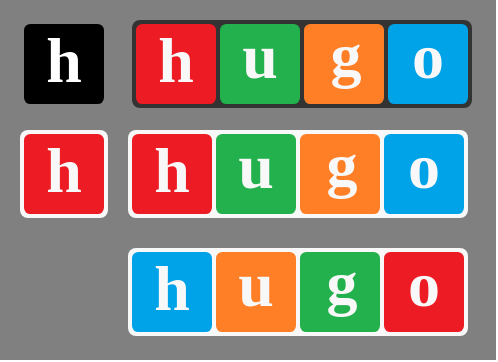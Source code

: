 <mxfile version="13.9.9" type="device" pages="4"><diagram id="N1BwHoXB3Q79B6yvPaB_" name="logo"><mxGraphModel dx="1090" dy="927" grid="1" gridSize="2" guides="1" tooltips="1" connect="1" arrows="1" fold="1" page="1" pageScale="1" pageWidth="850" pageHeight="1100" math="0" shadow="0"><root><mxCell id="0"/><mxCell id="1" parent="0"/><mxCell id="wR2YenscdaEP0-hp_YIJ-48" value="" style="rounded=0;whiteSpace=wrap;html=1;strokeWidth=1;fillColor=#808080;strokeColor=none;" parent="1" vertex="1"><mxGeometry x="292" y="428" width="248" height="180" as="geometry"/></mxCell><mxCell id="SrWP3uOjC0soSHgS7Qpw-1" value="" style="rounded=1;whiteSpace=wrap;html=1;strokeWidth=1;strokeColor=none;arcSize=9;fillColor=#F8F8F8;" parent="1" vertex="1"><mxGeometry x="302" y="493" width="44" height="44" as="geometry"/></mxCell><mxCell id="wR2YenscdaEP0-hp_YIJ-39" value="" style="rounded=1;whiteSpace=wrap;html=1;strokeWidth=1;strokeColor=none;arcSize=9;fillColor=#F8F8F8;" parent="1" vertex="1"><mxGeometry x="356" y="552" width="170" height="44" as="geometry"/></mxCell><mxCell id="wR2YenscdaEP0-hp_YIJ-40" value="" style="rounded=1;whiteSpace=wrap;html=1;strokeWidth=1;strokeColor=none;arcSize=8;fillColor=#00A2E8;" parent="1" vertex="1"><mxGeometry x="358" y="554" width="40" height="40" as="geometry"/></mxCell><mxCell id="wR2YenscdaEP0-hp_YIJ-42" value="" style="rounded=1;whiteSpace=wrap;html=1;fillColor=#FF7F27;strokeColor=none;arcSize=8;" parent="1" vertex="1"><mxGeometry x="400" y="554" width="40" height="40" as="geometry"/></mxCell><mxCell id="wR2YenscdaEP0-hp_YIJ-43" value="&lt;font face=&quot;Segoe Print&quot; size=&quot;1&quot; color=&quot;#f8f8f8&quot;&gt;&lt;b style=&quot;line-height: 100% ; font-size: 32px&quot;&gt;u&lt;/b&gt;&lt;/font&gt;" style="text;html=1;strokeColor=none;fillColor=none;align=center;verticalAlign=middle;whiteSpace=wrap;rounded=0;" parent="1" vertex="1"><mxGeometry x="400" y="544" width="40" height="50" as="geometry"/></mxCell><mxCell id="wR2YenscdaEP0-hp_YIJ-41" value="&lt;font face=&quot;Segoe Print&quot; size=&quot;1&quot; color=&quot;#f8f8f8&quot;&gt;&lt;b style=&quot;line-height: 100% ; font-size: 32px&quot;&gt;h&lt;/b&gt;&lt;/font&gt;" style="text;html=1;strokeColor=none;align=center;verticalAlign=middle;whiteSpace=wrap;rounded=0;arcSize=25;" parent="1" vertex="1"><mxGeometry x="358" y="552" width="40" height="38" as="geometry"/></mxCell><mxCell id="wR2YenscdaEP0-hp_YIJ-9" value="" style="rounded=1;whiteSpace=wrap;html=1;strokeWidth=1;fillColor=#333333;strokeColor=none;arcSize=9;" parent="1" vertex="1"><mxGeometry x="358" y="438" width="170" height="44" as="geometry"/></mxCell><mxCell id="wR2YenscdaEP0-hp_YIJ-7" value="" style="rounded=1;whiteSpace=wrap;html=1;strokeColor=none;arcSize=8;fillColor=#00A2E8;" parent="1" vertex="1"><mxGeometry x="486" y="440" width="40" height="40" as="geometry"/></mxCell><mxCell id="wR2YenscdaEP0-hp_YIJ-5" value="" style="rounded=1;whiteSpace=wrap;html=1;strokeColor=none;arcSize=8;fillColor=#FF7F27;" parent="1" vertex="1"><mxGeometry x="444" y="440" width="40" height="40" as="geometry"/></mxCell><mxCell id="wR2YenscdaEP0-hp_YIJ-3" value="" style="rounded=1;whiteSpace=wrap;html=1;strokeColor=none;arcSize=8;fillColor=#22B14C;" parent="1" vertex="1"><mxGeometry x="402" y="440" width="40" height="40" as="geometry"/></mxCell><mxCell id="wR2YenscdaEP0-hp_YIJ-1" value="" style="rounded=1;whiteSpace=wrap;html=1;strokeWidth=1;strokeColor=none;arcSize=8;fillColor=#ED1C24;" parent="1" vertex="1"><mxGeometry x="360" y="440" width="40" height="40" as="geometry"/></mxCell><mxCell id="wR2YenscdaEP0-hp_YIJ-8" value="&lt;font face=&quot;Segoe Print&quot; size=&quot;1&quot;&gt;&lt;b style=&quot;line-height: 100% ; font-size: 32px&quot;&gt;o&lt;/b&gt;&lt;/font&gt;" style="text;html=1;strokeColor=none;fillColor=none;align=center;verticalAlign=middle;whiteSpace=wrap;rounded=0;fontColor=#F8F8F8;" parent="1" vertex="1"><mxGeometry x="486" y="430" width="40" height="50" as="geometry"/></mxCell><mxCell id="wR2YenscdaEP0-hp_YIJ-6" value="&lt;font face=&quot;Segoe Print&quot; size=&quot;1&quot;&gt;&lt;b style=&quot;line-height: 100% ; font-size: 31px&quot;&gt;g&lt;/b&gt;&lt;/font&gt;" style="text;html=1;strokeColor=none;fillColor=none;align=center;verticalAlign=middle;whiteSpace=wrap;rounded=0;fontColor=#F8F8F8;" parent="1" vertex="1"><mxGeometry x="446" y="432" width="38" height="46" as="geometry"/></mxCell><mxCell id="wR2YenscdaEP0-hp_YIJ-4" value="&lt;font face=&quot;Segoe Print&quot; size=&quot;1&quot;&gt;&lt;b style=&quot;line-height: 100% ; font-size: 32px&quot;&gt;u&lt;/b&gt;&lt;/font&gt;" style="text;html=1;strokeColor=none;fillColor=none;align=center;verticalAlign=middle;whiteSpace=wrap;rounded=0;fontColor=#F8F8F8;" parent="1" vertex="1"><mxGeometry x="402" y="430" width="40" height="50" as="geometry"/></mxCell><mxCell id="wR2YenscdaEP0-hp_YIJ-2" value="&lt;font face=&quot;Segoe Print&quot; size=&quot;1&quot;&gt;&lt;b style=&quot;line-height: 100% ; font-size: 32px&quot;&gt;h&lt;/b&gt;&lt;/font&gt;" style="text;html=1;strokeColor=none;align=center;verticalAlign=middle;whiteSpace=wrap;rounded=0;fontColor=#F8F8F8;" parent="1" vertex="1"><mxGeometry x="360" y="438" width="40" height="38" as="geometry"/></mxCell><mxCell id="wR2YenscdaEP0-hp_YIJ-46" value="" style="rounded=1;whiteSpace=wrap;html=1;strokeColor=none;fillColor=#ED1c24;glass=0;arcSize=8;" parent="1" vertex="1"><mxGeometry x="484" y="554" width="40" height="40" as="geometry"/></mxCell><mxCell id="wR2YenscdaEP0-hp_YIJ-44" value="" style="rounded=1;whiteSpace=wrap;html=1;strokeColor=none;fillColor=#22B14c;arcSize=8;" parent="1" vertex="1"><mxGeometry x="442" y="554" width="40" height="40" as="geometry"/></mxCell><mxCell id="wR2YenscdaEP0-hp_YIJ-47" value="&lt;font face=&quot;Segoe Print&quot; size=&quot;1&quot; color=&quot;#f8f8f8&quot;&gt;&lt;b style=&quot;line-height: 100% ; font-size: 32px&quot;&gt;o&lt;/b&gt;&lt;/font&gt;" style="text;html=1;strokeColor=none;fillColor=none;align=center;verticalAlign=middle;whiteSpace=wrap;rounded=0;" parent="1" vertex="1"><mxGeometry x="484" y="544" width="40" height="50" as="geometry"/></mxCell><mxCell id="wR2YenscdaEP0-hp_YIJ-45" value="&lt;font face=&quot;Segoe Print&quot; size=&quot;1&quot; color=&quot;#f8f8f8&quot;&gt;&lt;b style=&quot;line-height: 100% ; font-size: 31px&quot;&gt;g&lt;/b&gt;&lt;/font&gt;" style="text;html=1;strokeColor=none;fillColor=none;align=center;verticalAlign=middle;whiteSpace=wrap;rounded=0;" parent="1" vertex="1"><mxGeometry x="444" y="546" width="38" height="46" as="geometry"/></mxCell><mxCell id="wR2YenscdaEP0-hp_YIJ-19" value="" style="rounded=1;whiteSpace=wrap;html=1;strokeWidth=1;strokeColor=none;fillColor=#000000;arcSize=8;" parent="1" vertex="1"><mxGeometry x="304" y="440" width="40" height="40" as="geometry"/></mxCell><mxCell id="wR2YenscdaEP0-hp_YIJ-20" value="&lt;font face=&quot;Segoe Print&quot; color=&quot;#ffffff&quot; size=&quot;1&quot;&gt;&lt;b style=&quot;line-height: 100% ; font-size: 32px&quot;&gt;h&lt;/b&gt;&lt;/font&gt;" style="text;html=1;strokeColor=none;align=center;verticalAlign=middle;whiteSpace=wrap;rounded=0;" parent="1" vertex="1"><mxGeometry x="304" y="438" width="40" height="38" as="geometry"/></mxCell><mxCell id="wR2YenscdaEP0-hp_YIJ-51" value="" style="rounded=1;whiteSpace=wrap;html=1;strokeWidth=1;strokeColor=none;arcSize=8;fillColor=#ED1C24;" parent="1" vertex="1"><mxGeometry x="304" y="495" width="40" height="40" as="geometry"/></mxCell><mxCell id="wR2YenscdaEP0-hp_YIJ-52" value="&lt;font face=&quot;Segoe Print&quot; size=&quot;1&quot; color=&quot;#f8f8f8&quot;&gt;&lt;b style=&quot;line-height: 100% ; font-size: 32px&quot;&gt;h&lt;/b&gt;&lt;/font&gt;" style="text;html=1;strokeColor=none;align=center;verticalAlign=middle;whiteSpace=wrap;rounded=0;" parent="1" vertex="1"><mxGeometry x="304" y="493" width="40" height="38" as="geometry"/></mxCell><mxCell id="wR2YenscdaEP0-hp_YIJ-53" value="" style="rounded=1;whiteSpace=wrap;html=1;strokeWidth=1;strokeColor=none;arcSize=9;fillColor=#F8F8F8;" parent="1" vertex="1"><mxGeometry x="356" y="493" width="170" height="44" as="geometry"/></mxCell><mxCell id="wR2YenscdaEP0-hp_YIJ-54" value="" style="rounded=1;whiteSpace=wrap;html=1;strokeColor=none;arcSize=8;fillColor=#00A2E8;" parent="1" vertex="1"><mxGeometry x="484" y="495" width="40" height="40" as="geometry"/></mxCell><mxCell id="wR2YenscdaEP0-hp_YIJ-55" value="" style="rounded=1;whiteSpace=wrap;html=1;strokeColor=none;arcSize=8;fillColor=#FF7F27;" parent="1" vertex="1"><mxGeometry x="442" y="495" width="40" height="40" as="geometry"/></mxCell><mxCell id="wR2YenscdaEP0-hp_YIJ-56" value="" style="rounded=1;whiteSpace=wrap;html=1;strokeColor=none;arcSize=8;fillColor=#22B14C;" parent="1" vertex="1"><mxGeometry x="400" y="495" width="40" height="40" as="geometry"/></mxCell><mxCell id="wR2YenscdaEP0-hp_YIJ-57" value="" style="rounded=1;whiteSpace=wrap;html=1;strokeWidth=1;strokeColor=none;arcSize=8;fillColor=#ED1C24;" parent="1" vertex="1"><mxGeometry x="358" y="495" width="40" height="40" as="geometry"/></mxCell><mxCell id="wR2YenscdaEP0-hp_YIJ-58" value="&lt;font face=&quot;Segoe Print&quot; size=&quot;1&quot; color=&quot;#f8f8f8&quot;&gt;&lt;b style=&quot;line-height: 100% ; font-size: 32px&quot;&gt;o&lt;/b&gt;&lt;/font&gt;" style="text;html=1;strokeColor=none;fillColor=none;align=center;verticalAlign=middle;whiteSpace=wrap;rounded=0;" parent="1" vertex="1"><mxGeometry x="484" y="485" width="40" height="50" as="geometry"/></mxCell><mxCell id="wR2YenscdaEP0-hp_YIJ-59" value="&lt;font face=&quot;Segoe Print&quot; size=&quot;1&quot; color=&quot;#f8f8f8&quot;&gt;&lt;b style=&quot;line-height: 100% ; font-size: 31px&quot;&gt;g&lt;/b&gt;&lt;/font&gt;" style="text;html=1;strokeColor=none;fillColor=none;align=center;verticalAlign=middle;whiteSpace=wrap;rounded=0;" parent="1" vertex="1"><mxGeometry x="444" y="487" width="38" height="46" as="geometry"/></mxCell><mxCell id="wR2YenscdaEP0-hp_YIJ-60" value="&lt;font face=&quot;Segoe Print&quot; size=&quot;1&quot; color=&quot;#f8f8f8&quot;&gt;&lt;b style=&quot;line-height: 100% ; font-size: 32px&quot;&gt;u&lt;/b&gt;&lt;/font&gt;" style="text;html=1;strokeColor=none;fillColor=none;align=center;verticalAlign=middle;whiteSpace=wrap;rounded=0;" parent="1" vertex="1"><mxGeometry x="400" y="485" width="40" height="50" as="geometry"/></mxCell><mxCell id="wR2YenscdaEP0-hp_YIJ-61" value="&lt;font face=&quot;Segoe Print&quot; size=&quot;1&quot; color=&quot;#f8f8f8&quot;&gt;&lt;b style=&quot;line-height: 100% ; font-size: 32px&quot;&gt;h&lt;/b&gt;&lt;/font&gt;" style="text;html=1;strokeColor=none;align=center;verticalAlign=middle;whiteSpace=wrap;rounded=0;" parent="1" vertex="1"><mxGeometry x="358" y="493" width="40" height="38" as="geometry"/></mxCell></root></mxGraphModel></diagram><diagram id="Jwg9pM5GEi3lDXCQK_6e" name="block sizes"><mxGraphModel dx="1090" dy="927" grid="1" gridSize="10" guides="1" tooltips="1" connect="1" arrows="1" fold="1" page="1" pageScale="1" pageWidth="850" pageHeight="1100" math="0" shadow="0"><root><mxCell id="mGqDHk-zix2dryubAe6U-0"/><mxCell id="mGqDHk-zix2dryubAe6U-1" parent="mGqDHk-zix2dryubAe6U-0"/><mxCell id="mGqDHk-zix2dryubAe6U-7" value="" style="rounded=0;whiteSpace=wrap;html=1;" parent="mGqDHk-zix2dryubAe6U-1" vertex="1"><mxGeometry x="200" y="680" width="480" height="320" as="geometry"/></mxCell><mxCell id="mGqDHk-zix2dryubAe6U-2" value="" style="rounded=0;whiteSpace=wrap;html=1;" parent="mGqDHk-zix2dryubAe6U-1" vertex="1"><mxGeometry x="200" y="400" width="480" height="240" as="geometry"/></mxCell><mxCell id="mGqDHk-zix2dryubAe6U-4" value="&lt;font style=&quot;font-size: 26px&quot;&gt;&lt;b&gt;M&lt;/b&gt;&lt;/font&gt;" style="rounded=1;whiteSpace=wrap;html=1;fillColor=#dae8fc;strokeColor=#6c8ebf;arcSize=10;" parent="mGqDHk-zix2dryubAe6U-1" vertex="1"><mxGeometry x="200" y="400" width="120" height="120" as="geometry"/></mxCell><mxCell id="mGqDHk-zix2dryubAe6U-5" value="&lt;font style=&quot;font-size: 26px&quot;&gt;&lt;b&gt;L&lt;/b&gt;&lt;/font&gt;" style="rounded=1;whiteSpace=wrap;html=1;fillColor=#d5e8d4;strokeColor=#82b366;arcSize=8;" parent="mGqDHk-zix2dryubAe6U-1" vertex="1"><mxGeometry x="200" y="680" width="160" height="160" as="geometry"/></mxCell><mxCell id="mGqDHk-zix2dryubAe6U-6" value="&lt;font style=&quot;font-size: 26px&quot;&gt;&lt;b&gt;XL&lt;/b&gt;&lt;/font&gt;" style="rounded=1;whiteSpace=wrap;html=1;fillColor=#f8cecc;strokeColor=#b85450;arcSize=6;" parent="mGqDHk-zix2dryubAe6U-1" vertex="1"><mxGeometry x="440" y="400" width="240" height="240" as="geometry"/></mxCell><mxCell id="mGqDHk-zix2dryubAe6U-8" value="" style="rounded=1;whiteSpace=wrap;html=1;fillColor=#d5e8d4;strokeColor=#82b366;arcSize=8;" parent="mGqDHk-zix2dryubAe6U-1" vertex="1"><mxGeometry x="200" y="840" width="160" height="160" as="geometry"/></mxCell><mxCell id="mGqDHk-zix2dryubAe6U-9" value="" style="rounded=1;whiteSpace=wrap;html=1;fillColor=#dae8fc;strokeColor=#6c8ebf;arcSize=10;" parent="mGqDHk-zix2dryubAe6U-1" vertex="1"><mxGeometry x="200" y="520" width="120" height="120" as="geometry"/></mxCell><mxCell id="mGqDHk-zix2dryubAe6U-10" value="" style="rounded=1;whiteSpace=wrap;html=1;fillColor=#dae8fc;strokeColor=#6c8ebf;arcSize=10;" parent="mGqDHk-zix2dryubAe6U-1" vertex="1"><mxGeometry x="320" y="400" width="120" height="120" as="geometry"/></mxCell><mxCell id="mGqDHk-zix2dryubAe6U-11" value="" style="rounded=1;whiteSpace=wrap;html=1;fillColor=#dae8fc;strokeColor=#6c8ebf;imageHeight=24;arcSize=10;" parent="mGqDHk-zix2dryubAe6U-1" vertex="1"><mxGeometry x="320" y="520" width="120" height="120" as="geometry"/></mxCell><mxCell id="mGqDHk-zix2dryubAe6U-12" value="&lt;font style=&quot;font-size: 26px&quot;&gt;&lt;b&gt;XXL&lt;/b&gt;&lt;/font&gt;" style="whiteSpace=wrap;html=1;aspect=fixed;fillColor=#fff2cc;strokeColor=#d6b656;rounded=1;arcSize=4;" parent="mGqDHk-zix2dryubAe6U-1" vertex="1"><mxGeometry x="360" y="680" width="320" height="320" as="geometry"/></mxCell><mxCell id="CyegUfdg_yRNGQ0zWste-0" value="" style="rounded=0;whiteSpace=wrap;html=1;" parent="mGqDHk-zix2dryubAe6U-1" vertex="1"><mxGeometry x="200" y="120" width="480" height="160" as="geometry"/></mxCell><mxCell id="CyegUfdg_yRNGQ0zWste-1" value="&lt;font style=&quot;font-size: 26px&quot;&gt;&lt;b&gt;S&lt;/b&gt;&lt;/font&gt;" style="rounded=1;whiteSpace=wrap;html=1;fillColor=#e1d5e7;strokeColor=#9673a6;arcSize=10;" parent="mGqDHk-zix2dryubAe6U-1" vertex="1"><mxGeometry x="200" y="120" width="80" height="80" as="geometry"/></mxCell><mxCell id="CyegUfdg_yRNGQ0zWste-2" value="" style="rounded=1;whiteSpace=wrap;html=1;fillColor=#e1d5e7;strokeColor=#9673a6;arcSize=10;" parent="mGqDHk-zix2dryubAe6U-1" vertex="1"><mxGeometry x="200" y="200" width="80" height="80" as="geometry"/></mxCell><mxCell id="CyegUfdg_yRNGQ0zWste-3" value="" style="rounded=1;whiteSpace=wrap;html=1;fillColor=#d5e8d4;strokeColor=#82b366;arcSize=8;" parent="mGqDHk-zix2dryubAe6U-1" vertex="1"><mxGeometry x="520" y="120" width="160" height="160" as="geometry"/></mxCell><mxCell id="CyegUfdg_yRNGQ0zWste-4" value="" style="rounded=1;whiteSpace=wrap;html=1;fillColor=#e1d5e7;strokeColor=#9673a6;arcSize=10;" parent="mGqDHk-zix2dryubAe6U-1" vertex="1"><mxGeometry x="280" y="120" width="80" height="80" as="geometry"/></mxCell><mxCell id="CyegUfdg_yRNGQ0zWste-6" value="" style="rounded=1;whiteSpace=wrap;html=1;fillColor=#e1d5e7;strokeColor=#9673a6;arcSize=10;" parent="mGqDHk-zix2dryubAe6U-1" vertex="1"><mxGeometry x="280" y="200" width="80" height="80" as="geometry"/></mxCell><mxCell id="CyegUfdg_yRNGQ0zWste-9" value="" style="rounded=1;whiteSpace=wrap;html=1;fillColor=#d5e8d4;strokeColor=#82b366;arcSize=8;" parent="mGqDHk-zix2dryubAe6U-1" vertex="1"><mxGeometry x="360" y="120" width="160" height="160" as="geometry"/></mxCell></root></mxGraphModel></diagram><diagram id="e9B9wHgm0jlAXDR9ymOW" name="block sizes"><mxGraphModel dx="1090" dy="927" grid="1" gridSize="10" guides="1" tooltips="1" connect="1" arrows="1" fold="1" page="1" pageScale="1" pageWidth="850" pageHeight="1100" math="0" shadow="0"><root><mxCell id="vgcRtJtiiOTFRFsV4RGD-0"/><mxCell id="vgcRtJtiiOTFRFsV4RGD-1" parent="vgcRtJtiiOTFRFsV4RGD-0"/><mxCell id="vgcRtJtiiOTFRFsV4RGD-2" value="&lt;font style=&quot;font-size: 26px&quot;&gt;&lt;b&gt;S&lt;/b&gt;&lt;/font&gt;" style="rounded=1;whiteSpace=wrap;html=1;fillColor=#e1d5e7;strokeColor=#9673a6;arcSize=10;" vertex="1" parent="vgcRtJtiiOTFRFsV4RGD-1"><mxGeometry x="40" y="880" width="80" height="80" as="geometry"/></mxCell><mxCell id="DIRgi5_V7x_8nlnrSL5g-0" value="&lt;font style=&quot;font-size: 26px&quot;&gt;&lt;b&gt;XXL&lt;/b&gt;&lt;/font&gt;" style="whiteSpace=wrap;html=1;aspect=fixed;fillColor=#fff2cc;strokeColor=#d6b656;rounded=1;arcSize=4;" vertex="1" parent="vgcRtJtiiOTFRFsV4RGD-1"><mxGeometry x="40" y="40" width="320" height="320" as="geometry"/></mxCell><mxCell id="s95asr8D4faEOziW0-vS-0" value="&lt;font style=&quot;font-size: 26px&quot;&gt;&lt;b&gt;M&lt;/b&gt;&lt;/font&gt;" style="rounded=1;whiteSpace=wrap;html=1;fillColor=#dae8fc;strokeColor=#6c8ebf;arcSize=10;" vertex="1" parent="vgcRtJtiiOTFRFsV4RGD-1"><mxGeometry x="40" y="760" width="120" height="120" as="geometry"/></mxCell><mxCell id="s95asr8D4faEOziW0-vS-1" value="&lt;font style=&quot;font-size: 26px&quot;&gt;&lt;b&gt;M&lt;/b&gt;&lt;/font&gt;" style="rounded=1;whiteSpace=wrap;html=1;fillColor=#dae8fc;strokeColor=#6c8ebf;arcSize=10;" vertex="1" parent="vgcRtJtiiOTFRFsV4RGD-1"><mxGeometry x="160" y="760" width="120" height="120" as="geometry"/></mxCell><mxCell id="s95asr8D4faEOziW0-vS-2" value="&lt;font style=&quot;font-size: 26px&quot;&gt;&lt;b&gt;M&lt;/b&gt;&lt;/font&gt;" style="rounded=1;whiteSpace=wrap;html=1;fillColor=#dae8fc;strokeColor=#6c8ebf;arcSize=10;" vertex="1" parent="vgcRtJtiiOTFRFsV4RGD-1"><mxGeometry x="280" y="760" width="120" height="120" as="geometry"/></mxCell><mxCell id="s95asr8D4faEOziW0-vS-3" value="&lt;font style=&quot;font-size: 26px&quot;&gt;&lt;b&gt;M&lt;/b&gt;&lt;/font&gt;" style="rounded=1;whiteSpace=wrap;html=1;fillColor=#dae8fc;strokeColor=#6c8ebf;arcSize=10;" vertex="1" parent="vgcRtJtiiOTFRFsV4RGD-1"><mxGeometry x="400" y="760" width="120" height="120" as="geometry"/></mxCell><mxCell id="s95asr8D4faEOziW0-vS-4" value="&lt;font style=&quot;font-size: 26px&quot;&gt;&lt;b&gt;S&lt;/b&gt;&lt;/font&gt;" style="rounded=1;whiteSpace=wrap;html=1;fillColor=#e1d5e7;strokeColor=#9673a6;arcSize=10;" vertex="1" parent="vgcRtJtiiOTFRFsV4RGD-1"><mxGeometry x="120" y="880" width="80" height="80" as="geometry"/></mxCell><mxCell id="s95asr8D4faEOziW0-vS-5" value="&lt;font style=&quot;font-size: 26px&quot;&gt;&lt;b&gt;S&lt;/b&gt;&lt;/font&gt;" style="rounded=1;whiteSpace=wrap;html=1;fillColor=#e1d5e7;strokeColor=#9673a6;arcSize=10;" vertex="1" parent="vgcRtJtiiOTFRFsV4RGD-1"><mxGeometry x="200" y="880" width="80" height="80" as="geometry"/></mxCell><mxCell id="s95asr8D4faEOziW0-vS-6" value="&lt;font style=&quot;font-size: 26px&quot;&gt;&lt;b&gt;S&lt;/b&gt;&lt;/font&gt;" style="rounded=1;whiteSpace=wrap;html=1;fillColor=#e1d5e7;strokeColor=#9673a6;arcSize=10;" vertex="1" parent="vgcRtJtiiOTFRFsV4RGD-1"><mxGeometry x="280" y="880" width="80" height="80" as="geometry"/></mxCell><mxCell id="s95asr8D4faEOziW0-vS-7" value="&lt;font style=&quot;font-size: 26px&quot;&gt;&lt;b&gt;S&lt;/b&gt;&lt;/font&gt;" style="rounded=1;whiteSpace=wrap;html=1;fillColor=#e1d5e7;strokeColor=#9673a6;arcSize=10;" vertex="1" parent="vgcRtJtiiOTFRFsV4RGD-1"><mxGeometry x="360" y="880" width="80" height="80" as="geometry"/></mxCell><mxCell id="s95asr8D4faEOziW0-vS-8" value="&lt;font style=&quot;font-size: 26px&quot;&gt;&lt;b&gt;S&lt;/b&gt;&lt;/font&gt;" style="rounded=1;whiteSpace=wrap;html=1;fillColor=#e1d5e7;strokeColor=#9673a6;arcSize=10;" vertex="1" parent="vgcRtJtiiOTFRFsV4RGD-1"><mxGeometry x="440" y="880" width="80" height="80" as="geometry"/></mxCell><mxCell id="WbgeurtHNdJ-9XvjlJiw-0" value="&lt;font style=&quot;font-size: 26px&quot;&gt;&lt;b&gt;L&lt;/b&gt;&lt;/font&gt;" style="rounded=1;whiteSpace=wrap;html=1;fillColor=#d5e8d4;strokeColor=#82b366;arcSize=8;" vertex="1" parent="vgcRtJtiiOTFRFsV4RGD-1"><mxGeometry x="40" y="600" width="160" height="160" as="geometry"/></mxCell><mxCell id="WbgeurtHNdJ-9XvjlJiw-1" value="&lt;font style=&quot;font-size: 26px&quot;&gt;&lt;b&gt;L&lt;/b&gt;&lt;/font&gt;" style="rounded=1;whiteSpace=wrap;html=1;fillColor=#d5e8d4;strokeColor=#82b366;arcSize=8;" vertex="1" parent="vgcRtJtiiOTFRFsV4RGD-1"><mxGeometry x="200" y="600" width="160" height="160" as="geometry"/></mxCell><mxCell id="Mp_PbSVwkoiviujcp1Fi-0" value="&lt;font style=&quot;font-size: 26px&quot;&gt;&lt;b&gt;XL&lt;/b&gt;&lt;/font&gt;" style="rounded=1;whiteSpace=wrap;html=1;fillColor=#f8cecc;strokeColor=#b85450;arcSize=6;" vertex="1" parent="vgcRtJtiiOTFRFsV4RGD-1"><mxGeometry x="40" y="360" width="240" height="240" as="geometry"/></mxCell><mxCell id="Mp_PbSVwkoiviujcp1Fi-3" value="&lt;font style=&quot;font-size: 26px&quot;&gt;&lt;b&gt;L&lt;/b&gt;&lt;/font&gt;" style="rounded=1;whiteSpace=wrap;html=1;fillColor=#d5e8d4;strokeColor=#82b366;arcSize=8;" vertex="1" parent="vgcRtJtiiOTFRFsV4RGD-1"><mxGeometry x="360" y="40" width="160" height="160" as="geometry"/></mxCell><mxCell id="Mp_PbSVwkoiviujcp1Fi-4" value="&lt;font style=&quot;font-size: 26px&quot;&gt;&lt;b&gt;S&lt;/b&gt;&lt;/font&gt;" style="rounded=1;whiteSpace=wrap;html=1;fillColor=#e1d5e7;strokeColor=#9673a6;arcSize=10;" vertex="1" parent="vgcRtJtiiOTFRFsV4RGD-1"><mxGeometry x="360" y="680" width="80" height="80" as="geometry"/></mxCell><mxCell id="Mp_PbSVwkoiviujcp1Fi-5" value="&lt;font style=&quot;font-size: 26px&quot;&gt;&lt;b&gt;S&lt;/b&gt;&lt;/font&gt;" style="rounded=1;whiteSpace=wrap;html=1;fillColor=#e1d5e7;strokeColor=#9673a6;arcSize=10;" vertex="1" parent="vgcRtJtiiOTFRFsV4RGD-1"><mxGeometry x="440" y="680" width="80" height="80" as="geometry"/></mxCell><mxCell id="Mp_PbSVwkoiviujcp1Fi-6" value="&lt;font style=&quot;font-size: 26px&quot;&gt;&lt;b&gt;S&lt;/b&gt;&lt;/font&gt;" style="rounded=1;whiteSpace=wrap;html=1;fillColor=#e1d5e7;strokeColor=#9673a6;arcSize=10;" vertex="1" parent="vgcRtJtiiOTFRFsV4RGD-1"><mxGeometry x="360" y="600" width="80" height="80" as="geometry"/></mxCell><mxCell id="Mp_PbSVwkoiviujcp1Fi-7" value="&lt;font style=&quot;font-size: 26px&quot;&gt;&lt;b&gt;S&lt;/b&gt;&lt;/font&gt;" style="rounded=1;whiteSpace=wrap;html=1;fillColor=#e1d5e7;strokeColor=#9673a6;arcSize=10;" vertex="1" parent="vgcRtJtiiOTFRFsV4RGD-1"><mxGeometry x="440" y="600" width="80" height="80" as="geometry"/></mxCell><mxCell id="Mp_PbSVwkoiviujcp1Fi-8" value="&lt;font style=&quot;font-size: 26px&quot;&gt;&lt;b&gt;M&lt;/b&gt;&lt;/font&gt;" style="rounded=1;whiteSpace=wrap;html=1;fillColor=#dae8fc;strokeColor=#6c8ebf;arcSize=10;" vertex="1" parent="vgcRtJtiiOTFRFsV4RGD-1"><mxGeometry x="280" y="480" width="120" height="120" as="geometry"/></mxCell><mxCell id="Mp_PbSVwkoiviujcp1Fi-9" value="&lt;font style=&quot;font-size: 26px&quot;&gt;&lt;b&gt;M&lt;/b&gt;&lt;/font&gt;" style="rounded=1;whiteSpace=wrap;html=1;fillColor=#dae8fc;strokeColor=#6c8ebf;arcSize=10;" vertex="1" parent="vgcRtJtiiOTFRFsV4RGD-1"><mxGeometry x="400" y="480" width="120" height="120" as="geometry"/></mxCell><mxCell id="Mp_PbSVwkoiviujcp1Fi-10" value="&lt;font style=&quot;font-size: 26px&quot;&gt;&lt;b&gt;M&lt;/b&gt;&lt;/font&gt;" style="rounded=1;whiteSpace=wrap;html=1;fillColor=#dae8fc;strokeColor=#6c8ebf;arcSize=10;" vertex="1" parent="vgcRtJtiiOTFRFsV4RGD-1"><mxGeometry x="280" y="360" width="120" height="120" as="geometry"/></mxCell><mxCell id="Mp_PbSVwkoiviujcp1Fi-11" value="&lt;font style=&quot;font-size: 26px&quot;&gt;&lt;b&gt;M&lt;/b&gt;&lt;/font&gt;" style="rounded=1;whiteSpace=wrap;html=1;fillColor=#dae8fc;strokeColor=#6c8ebf;arcSize=10;" vertex="1" parent="vgcRtJtiiOTFRFsV4RGD-1"><mxGeometry x="400" y="360" width="120" height="120" as="geometry"/></mxCell><mxCell id="Mp_PbSVwkoiviujcp1Fi-12" value="&lt;font style=&quot;font-size: 26px&quot;&gt;&lt;b&gt;S&lt;/b&gt;&lt;/font&gt;" style="rounded=1;whiteSpace=wrap;html=1;fillColor=#e1d5e7;strokeColor=#9673a6;arcSize=10;" vertex="1" parent="vgcRtJtiiOTFRFsV4RGD-1"><mxGeometry x="360" y="200" width="80" height="80" as="geometry"/></mxCell><mxCell id="Mp_PbSVwkoiviujcp1Fi-13" value="&lt;font style=&quot;font-size: 26px&quot;&gt;&lt;b&gt;S&lt;/b&gt;&lt;/font&gt;" style="rounded=1;whiteSpace=wrap;html=1;fillColor=#e1d5e7;strokeColor=#9673a6;arcSize=10;" vertex="1" parent="vgcRtJtiiOTFRFsV4RGD-1"><mxGeometry x="440" y="200" width="80" height="80" as="geometry"/></mxCell><mxCell id="Mp_PbSVwkoiviujcp1Fi-14" value="&lt;font style=&quot;font-size: 26px&quot;&gt;&lt;b&gt;S&lt;/b&gt;&lt;/font&gt;" style="rounded=1;whiteSpace=wrap;html=1;fillColor=#e1d5e7;strokeColor=#9673a6;arcSize=10;" vertex="1" parent="vgcRtJtiiOTFRFsV4RGD-1"><mxGeometry x="360" y="280" width="80" height="80" as="geometry"/></mxCell><mxCell id="Mp_PbSVwkoiviujcp1Fi-16" value="&lt;font style=&quot;font-size: 26px&quot;&gt;&lt;b&gt;S&lt;/b&gt;&lt;/font&gt;" style="rounded=1;whiteSpace=wrap;html=1;fillColor=#e1d5e7;strokeColor=#9673a6;arcSize=10;" vertex="1" parent="vgcRtJtiiOTFRFsV4RGD-1"><mxGeometry x="440" y="280" width="80" height="80" as="geometry"/></mxCell></root></mxGraphModel></diagram><diagram id="s3x8oNZKrW1A06YHEs7I" name="car blocks"><mxGraphModel dx="944" dy="637" grid="1" gridSize="10" guides="1" tooltips="1" connect="1" arrows="1" fold="1" page="1" pageScale="1" pageWidth="850" pageHeight="1100" math="0" shadow="0"><root><mxCell id="ZMGMqQ1YgNhHjpU8-SRD-0"/><mxCell id="ZMGMqQ1YgNhHjpU8-SRD-1" parent="ZMGMqQ1YgNhHjpU8-SRD-0"/><mxCell id="ZMGMqQ1YgNhHjpU8-SRD-12" value="" style="edgeStyle=none;rounded=0;orthogonalLoop=1;jettySize=auto;html=1;sketch=1;fontFamily=Segoe Print;fontStyle=1;fontSize=14;fontColor=#4D4D4D;" parent="ZMGMqQ1YgNhHjpU8-SRD-1" source="ZMGMqQ1YgNhHjpU8-SRD-2" target="ZMGMqQ1YgNhHjpU8-SRD-11" edge="1"><mxGeometry relative="1" as="geometry"/></mxCell><mxCell id="ZMGMqQ1YgNhHjpU8-SRD-14" style="edgeStyle=none;rounded=0;orthogonalLoop=1;jettySize=auto;html=1;exitX=1;exitY=0.75;exitDx=0;exitDy=0;entryX=0;entryY=0.5;entryDx=0;entryDy=0;sketch=1;fontFamily=Segoe Print;fontStyle=1;fontSize=14;fontColor=#4D4D4D;" parent="ZMGMqQ1YgNhHjpU8-SRD-1" source="ZMGMqQ1YgNhHjpU8-SRD-2" target="ZMGMqQ1YgNhHjpU8-SRD-13" edge="1"><mxGeometry relative="1" as="geometry"/></mxCell><mxCell id="ZMGMqQ1YgNhHjpU8-SRD-31" style="edgeStyle=none;rounded=0;orthogonalLoop=1;jettySize=auto;html=1;exitX=0.25;exitY=1;exitDx=0;exitDy=0;entryX=0.5;entryY=0;entryDx=0;entryDy=0;sketch=1;fontFamily=Segoe Print;fontStyle=1;fontSize=14;fontColor=#4D4D4D;" parent="ZMGMqQ1YgNhHjpU8-SRD-1" source="ZMGMqQ1YgNhHjpU8-SRD-2" target="ZMGMqQ1YgNhHjpU8-SRD-28" edge="1"><mxGeometry relative="1" as="geometry"/></mxCell><mxCell id="ZMGMqQ1YgNhHjpU8-SRD-32" style="edgeStyle=none;rounded=0;orthogonalLoop=1;jettySize=auto;html=1;exitX=0.5;exitY=1;exitDx=0;exitDy=0;entryX=0.5;entryY=0;entryDx=0;entryDy=0;sketch=1;fontFamily=Segoe Print;fontStyle=1;fontSize=14;fontColor=#4D4D4D;" parent="ZMGMqQ1YgNhHjpU8-SRD-1" source="ZMGMqQ1YgNhHjpU8-SRD-2" target="ZMGMqQ1YgNhHjpU8-SRD-29" edge="1"><mxGeometry relative="1" as="geometry"/></mxCell><mxCell id="ZMGMqQ1YgNhHjpU8-SRD-33" style="edgeStyle=none;rounded=0;orthogonalLoop=1;jettySize=auto;html=1;exitX=0.75;exitY=1;exitDx=0;exitDy=0;entryX=0.5;entryY=0;entryDx=0;entryDy=0;sketch=1;fontFamily=Segoe Print;fontStyle=1;fontSize=14;fontColor=#4D4D4D;" parent="ZMGMqQ1YgNhHjpU8-SRD-1" source="ZMGMqQ1YgNhHjpU8-SRD-2" target="ZMGMqQ1YgNhHjpU8-SRD-30" edge="1"><mxGeometry relative="1" as="geometry"/></mxCell><mxCell id="ZMGMqQ1YgNhHjpU8-SRD-2" value="ESP" style="rounded=0;whiteSpace=wrap;html=1;fillColor=#f8cecc;strokeColor=#b85450;sketch=1;fontFamily=Segoe Print;fontStyle=1;fontSize=14;fontColor=#4D4D4D;" parent="ZMGMqQ1YgNhHjpU8-SRD-1" vertex="1"><mxGeometry x="260" y="400" width="80" height="80" as="geometry"/></mxCell><mxCell id="ZMGMqQ1YgNhHjpU8-SRD-10" value="" style="edgeStyle=none;rounded=0;orthogonalLoop=1;jettySize=auto;html=1;sketch=1;fontFamily=Segoe Print;fontStyle=1;fontSize=14;fontColor=#4D4D4D;" parent="ZMGMqQ1YgNhHjpU8-SRD-1" source="ZMGMqQ1YgNhHjpU8-SRD-3" target="ZMGMqQ1YgNhHjpU8-SRD-2" edge="1"><mxGeometry relative="1" as="geometry"/></mxCell><mxCell id="ZMGMqQ1YgNhHjpU8-SRD-3" value="BAT" style="rounded=0;whiteSpace=wrap;html=1;fillColor=#d5e8d4;strokeColor=#82b366;sketch=1;fontFamily=Segoe Print;fontStyle=1;fontSize=14;fontColor=#4D4D4D;" parent="ZMGMqQ1YgNhHjpU8-SRD-1" vertex="1"><mxGeometry x="260" y="240" width="80" height="80" as="geometry"/></mxCell><mxCell id="ZMGMqQ1YgNhHjpU8-SRD-9" value="" style="edgeStyle=none;rounded=0;orthogonalLoop=1;jettySize=auto;html=1;sketch=1;fontFamily=Segoe Print;fontStyle=1;fontSize=14;fontColor=#4D4D4D;" parent="ZMGMqQ1YgNhHjpU8-SRD-1" source="ZMGMqQ1YgNhHjpU8-SRD-5" target="ZMGMqQ1YgNhHjpU8-SRD-2" edge="1"><mxGeometry relative="1" as="geometry"/></mxCell><mxCell id="ZMGMqQ1YgNhHjpU8-SRD-5" value="Distance" style="rounded=0;whiteSpace=wrap;html=1;fillColor=#ffe6cc;strokeColor=#d79b00;sketch=1;fontFamily=Segoe Print;fontStyle=1;fontSize=14;fontColor=#4D4D4D;" parent="ZMGMqQ1YgNhHjpU8-SRD-1" vertex="1"><mxGeometry x="80" y="400" width="80" height="80" as="geometry"/></mxCell><mxCell id="ZMGMqQ1YgNhHjpU8-SRD-8" value="" style="rounded=0;orthogonalLoop=1;jettySize=auto;html=1;entryX=0;entryY=0.75;entryDx=0;entryDy=0;exitX=1;exitY=0.5;exitDx=0;exitDy=0;sketch=1;fontFamily=Segoe Print;fontStyle=1;fontSize=14;fontColor=#4D4D4D;" parent="ZMGMqQ1YgNhHjpU8-SRD-1" source="ZMGMqQ1YgNhHjpU8-SRD-7" target="ZMGMqQ1YgNhHjpU8-SRD-2" edge="1"><mxGeometry relative="1" as="geometry"/></mxCell><mxCell id="ZMGMqQ1YgNhHjpU8-SRD-7" value="Remote" style="rounded=0;whiteSpace=wrap;html=1;fillColor=#ffe6cc;strokeColor=#d79b00;sketch=1;fontFamily=Segoe Print;fontStyle=1;fontSize=14;fontColor=#4D4D4D;" parent="ZMGMqQ1YgNhHjpU8-SRD-1" vertex="1"><mxGeometry x="80" y="500" width="80" height="80" as="geometry"/></mxCell><mxCell id="ZMGMqQ1YgNhHjpU8-SRD-20" style="edgeStyle=none;rounded=0;orthogonalLoop=1;jettySize=auto;html=1;exitX=1;exitY=0.75;exitDx=0;exitDy=0;entryX=0;entryY=0.5;entryDx=0;entryDy=0;sketch=1;fontFamily=Segoe Print;fontStyle=1;fontSize=14;fontColor=#4D4D4D;" parent="ZMGMqQ1YgNhHjpU8-SRD-1" source="ZMGMqQ1YgNhHjpU8-SRD-11" target="ZMGMqQ1YgNhHjpU8-SRD-17" edge="1"><mxGeometry relative="1" as="geometry"/></mxCell><mxCell id="tfDaMdCgcUiW71zX6vmB-1" style="edgeStyle=none;rounded=0;orthogonalLoop=1;jettySize=auto;html=1;exitX=1;exitY=0.25;exitDx=0;exitDy=0;entryX=0;entryY=0.5;entryDx=0;entryDy=0;sketch=1;fontFamily=Segoe Print;fontStyle=1;fontSize=14;fontColor=#4D4D4D;" edge="1" parent="ZMGMqQ1YgNhHjpU8-SRD-1" source="ZMGMqQ1YgNhHjpU8-SRD-11" target="ZMGMqQ1YgNhHjpU8-SRD-18"><mxGeometry relative="1" as="geometry"/></mxCell><mxCell id="ZMGMqQ1YgNhHjpU8-SRD-11" value="Motor&lt;br&gt;Driver" style="rounded=0;whiteSpace=wrap;html=1;fillColor=#dae8fc;strokeColor=#6c8ebf;sketch=1;fontFamily=Segoe Print;fontStyle=1;fontSize=14;fontColor=#4D4D4D;" parent="ZMGMqQ1YgNhHjpU8-SRD-1" vertex="1"><mxGeometry x="500" y="360" width="80" height="80" as="geometry"/></mxCell><mxCell id="ZMGMqQ1YgNhHjpU8-SRD-21" style="edgeStyle=none;rounded=0;orthogonalLoop=1;jettySize=auto;html=1;exitX=1;exitY=0.25;exitDx=0;exitDy=0;entryX=0;entryY=0.5;entryDx=0;entryDy=0;sketch=1;fontFamily=Segoe Print;fontStyle=1;fontSize=14;fontColor=#4D4D4D;" parent="ZMGMqQ1YgNhHjpU8-SRD-1" source="ZMGMqQ1YgNhHjpU8-SRD-13" target="ZMGMqQ1YgNhHjpU8-SRD-16" edge="1"><mxGeometry relative="1" as="geometry"/></mxCell><mxCell id="ZMGMqQ1YgNhHjpU8-SRD-22" style="edgeStyle=none;rounded=0;orthogonalLoop=1;jettySize=auto;html=1;exitX=1;exitY=0.75;exitDx=0;exitDy=0;entryX=0;entryY=0.5;entryDx=0;entryDy=0;sketch=1;fontFamily=Segoe Print;fontStyle=1;fontSize=14;fontColor=#4D4D4D;" parent="ZMGMqQ1YgNhHjpU8-SRD-1" source="ZMGMqQ1YgNhHjpU8-SRD-13" target="ZMGMqQ1YgNhHjpU8-SRD-15" edge="1"><mxGeometry relative="1" as="geometry"/></mxCell><mxCell id="ZMGMqQ1YgNhHjpU8-SRD-13" value="Motor&lt;br&gt;Driver" style="rounded=0;whiteSpace=wrap;html=1;fillColor=#dae8fc;strokeColor=#6c8ebf;sketch=1;fontFamily=Segoe Print;fontStyle=1;fontSize=14;fontColor=#4D4D4D;" parent="ZMGMqQ1YgNhHjpU8-SRD-1" vertex="1"><mxGeometry x="500" y="480" width="80" height="80" as="geometry"/></mxCell><mxCell id="ZMGMqQ1YgNhHjpU8-SRD-15" value="" style="ellipse;whiteSpace=wrap;html=1;aspect=fixed;fillColor=#f5f5f5;strokeColor=#666666;strokeWidth=10;sketch=1;fontFamily=Segoe Print;fontStyle=1;fontSize=14;fontColor=#4D4D4D;" parent="ZMGMqQ1YgNhHjpU8-SRD-1" vertex="1"><mxGeometry x="660" y="550" width="50" height="50" as="geometry"/></mxCell><mxCell id="ZMGMqQ1YgNhHjpU8-SRD-16" value="" style="ellipse;whiteSpace=wrap;html=1;aspect=fixed;fillColor=#f5f5f5;strokeColor=#666666;strokeWidth=10;sketch=1;fontFamily=Segoe Print;fontStyle=1;fontSize=14;fontColor=#4D4D4D;" parent="ZMGMqQ1YgNhHjpU8-SRD-1" vertex="1"><mxGeometry x="660" y="470" width="50" height="50" as="geometry"/></mxCell><mxCell id="ZMGMqQ1YgNhHjpU8-SRD-17" value="" style="ellipse;whiteSpace=wrap;html=1;aspect=fixed;fillColor=#f5f5f5;strokeColor=#666666;strokeWidth=10;sketch=1;shadow=0;fontFamily=Segoe Print;fontStyle=1;fontSize=14;fontColor=#4D4D4D;" parent="ZMGMqQ1YgNhHjpU8-SRD-1" vertex="1"><mxGeometry x="660" y="400" width="50" height="50" as="geometry"/></mxCell><mxCell id="tfDaMdCgcUiW71zX6vmB-0" style="rounded=0;orthogonalLoop=1;jettySize=auto;html=1;exitX=0;exitY=0.5;exitDx=0;exitDy=0;entryX=1;entryY=0.25;entryDx=0;entryDy=0;strokeColor=none;sketch=1;fontFamily=Segoe Print;fontStyle=1;fontSize=14;fontColor=#4D4D4D;" edge="1" parent="ZMGMqQ1YgNhHjpU8-SRD-1" source="ZMGMqQ1YgNhHjpU8-SRD-18" target="ZMGMqQ1YgNhHjpU8-SRD-11"><mxGeometry relative="1" as="geometry"/></mxCell><mxCell id="ZMGMqQ1YgNhHjpU8-SRD-18" value="" style="ellipse;whiteSpace=wrap;html=1;aspect=fixed;fillColor=#f5f5f5;strokeColor=#666666;strokeWidth=10;shadow=0;sketch=1;fontFamily=Segoe Print;fontStyle=1;fontSize=14;fontColor=#4D4D4D;" parent="ZMGMqQ1YgNhHjpU8-SRD-1" vertex="1"><mxGeometry x="660" y="320" width="50" height="50" as="geometry"/></mxCell><mxCell id="ZMGMqQ1YgNhHjpU8-SRD-24" style="edgeStyle=none;rounded=0;orthogonalLoop=1;jettySize=auto;html=1;exitX=1;exitY=0.5;exitDx=0;exitDy=0;entryX=0;entryY=0.25;entryDx=0;entryDy=0;sketch=1;fontFamily=Segoe Print;fontStyle=1;fontSize=14;fontColor=#4D4D4D;" parent="ZMGMqQ1YgNhHjpU8-SRD-1" source="ZMGMqQ1YgNhHjpU8-SRD-23" target="ZMGMqQ1YgNhHjpU8-SRD-2" edge="1"><mxGeometry relative="1" as="geometry"/></mxCell><mxCell id="ZMGMqQ1YgNhHjpU8-SRD-23" value="Gyroscope" style="rounded=0;whiteSpace=wrap;html=1;fillColor=#ffe6cc;strokeColor=#d79b00;sketch=1;fontFamily=Segoe Print;fontStyle=1;fontSize=14;fontColor=#4D4D4D;" parent="ZMGMqQ1YgNhHjpU8-SRD-1" vertex="1"><mxGeometry x="80" y="300" width="80" height="80" as="geometry"/></mxCell><mxCell id="ZMGMqQ1YgNhHjpU8-SRD-26" style="edgeStyle=none;rounded=0;orthogonalLoop=1;jettySize=auto;html=1;exitX=0.75;exitY=1;exitDx=0;exitDy=0;entryX=0;entryY=0.25;entryDx=0;entryDy=0;sketch=1;fontFamily=Segoe Print;fontStyle=1;fontSize=14;fontColor=#4D4D4D;" parent="ZMGMqQ1YgNhHjpU8-SRD-1" source="ZMGMqQ1YgNhHjpU8-SRD-25" target="ZMGMqQ1YgNhHjpU8-SRD-11" edge="1"><mxGeometry relative="1" as="geometry"/></mxCell><mxCell id="ZMGMqQ1YgNhHjpU8-SRD-27" style="edgeStyle=none;rounded=0;orthogonalLoop=1;jettySize=auto;html=1;exitX=0.25;exitY=1;exitDx=0;exitDy=0;entryX=0;entryY=0.25;entryDx=0;entryDy=0;sketch=1;fontFamily=Segoe Print;fontStyle=1;fontSize=14;fontColor=#4D4D4D;" parent="ZMGMqQ1YgNhHjpU8-SRD-1" source="ZMGMqQ1YgNhHjpU8-SRD-25" target="ZMGMqQ1YgNhHjpU8-SRD-13" edge="1"><mxGeometry relative="1" as="geometry"/></mxCell><mxCell id="ZMGMqQ1YgNhHjpU8-SRD-25" value="BAT" style="rounded=0;whiteSpace=wrap;html=1;fillColor=#d5e8d4;strokeColor=#82b366;sketch=1;fontFamily=Segoe Print;fontStyle=1;fontSize=14;fontColor=#4D4D4D;" parent="ZMGMqQ1YgNhHjpU8-SRD-1" vertex="1"><mxGeometry x="380" y="240" width="80" height="80" as="geometry"/></mxCell><mxCell id="ZMGMqQ1YgNhHjpU8-SRD-28" value="RGB" style="rounded=0;whiteSpace=wrap;html=1;fillColor=#dae8fc;strokeColor=#6c8ebf;sketch=1;fontFamily=Segoe Print;fontStyle=1;fontSize=14;fontColor=#4D4D4D;" parent="ZMGMqQ1YgNhHjpU8-SRD-1" vertex="1"><mxGeometry x="190" y="600" width="80" height="80" as="geometry"/></mxCell><mxCell id="ZMGMqQ1YgNhHjpU8-SRD-29" value="Piezo" style="rounded=0;whiteSpace=wrap;html=1;fillColor=#dae8fc;strokeColor=#6c8ebf;sketch=1;fontFamily=Segoe Print;fontStyle=1;fontSize=14;fontColor=#4D4D4D;" parent="ZMGMqQ1YgNhHjpU8-SRD-1" vertex="1"><mxGeometry x="300" y="600" width="80" height="80" as="geometry"/></mxCell><mxCell id="ZMGMqQ1YgNhHjpU8-SRD-30" value="Display" style="rounded=0;whiteSpace=wrap;html=1;fillColor=#dae8fc;strokeColor=#6c8ebf;sketch=1;fontFamily=Segoe Print;fontStyle=1;fontSize=14;fontColor=#4D4D4D;" parent="ZMGMqQ1YgNhHjpU8-SRD-1" vertex="1"><mxGeometry x="400" y="600" width="80" height="80" as="geometry"/></mxCell></root></mxGraphModel></diagram></mxfile>
